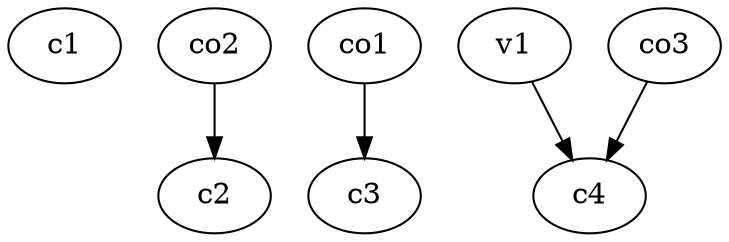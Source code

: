 strict digraph  {
c1;
c2;
c3;
c4;
v1;
co1;
co2;
co3;
v1 -> c4  [weight=1];
co1 -> c3  [weight=1];
co2 -> c2  [weight=1];
co3 -> c4  [weight=1];
}
